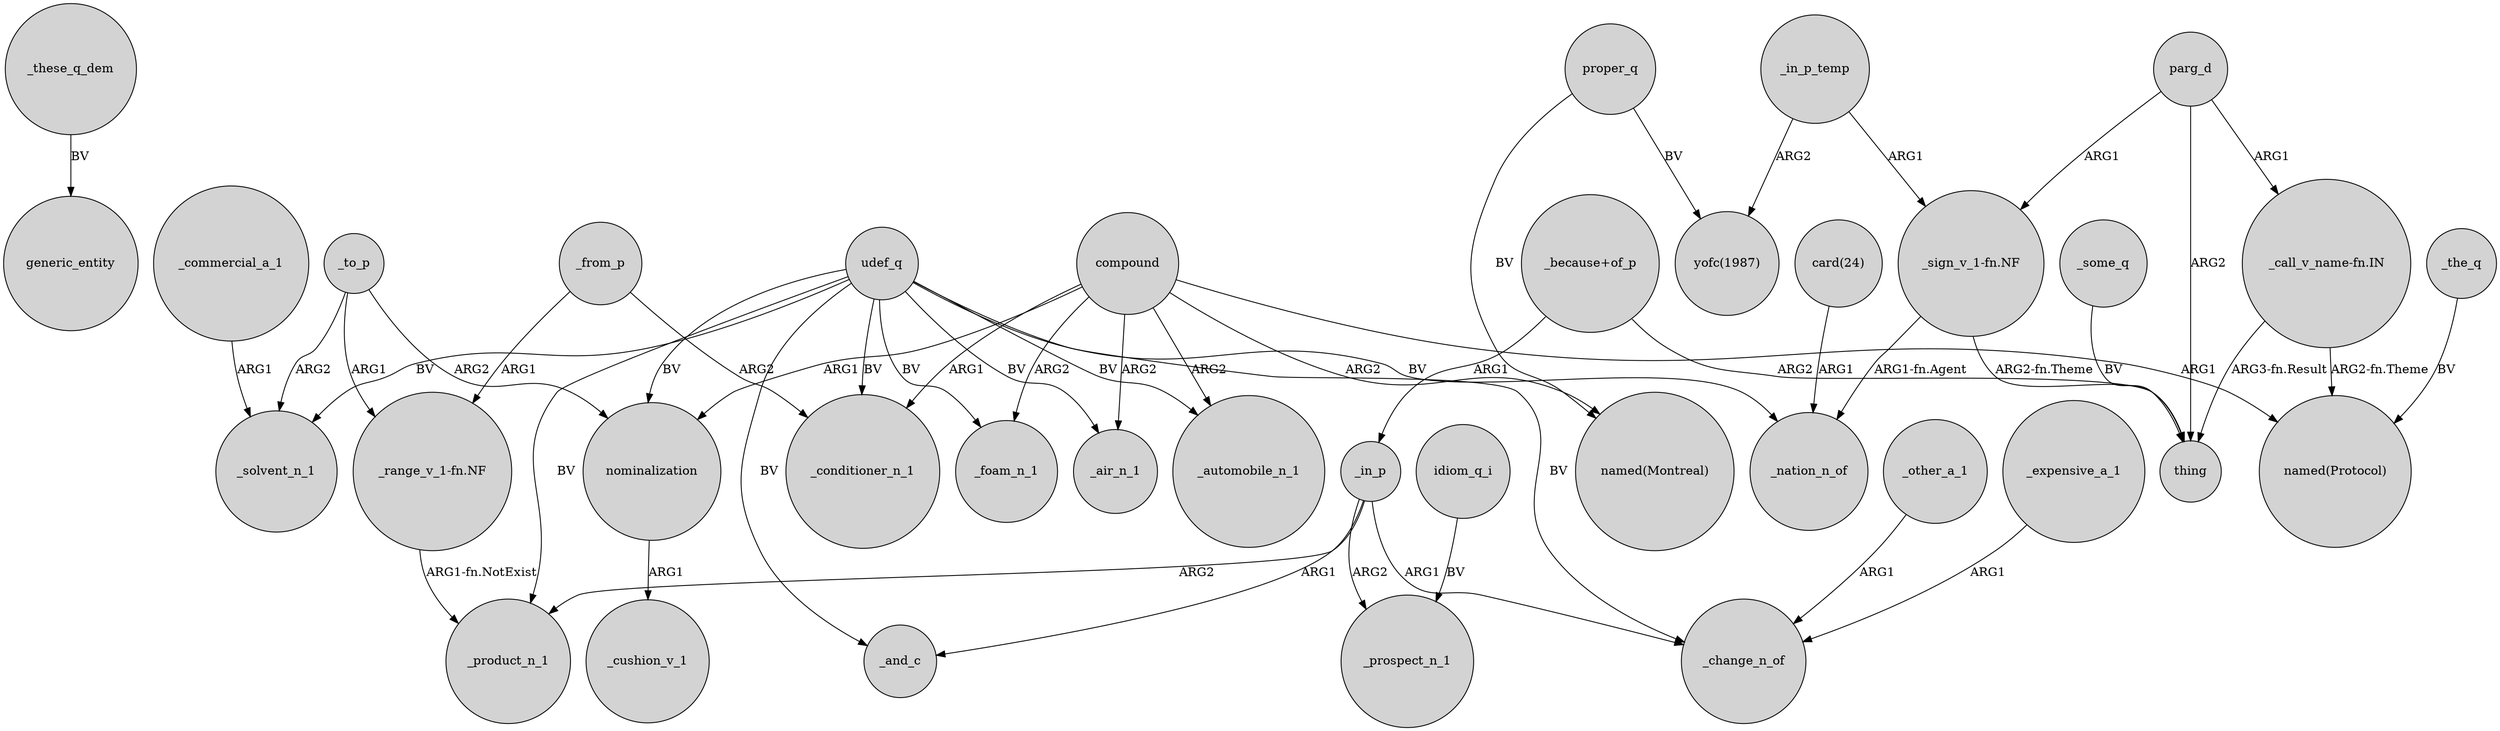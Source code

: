 digraph {
	node [shape=circle style=filled]
	_these_q_dem -> generic_entity [label=BV]
	udef_q -> _air_n_1 [label=BV]
	_in_p_temp -> "yofc(1987)" [label=ARG2]
	_in_p_temp -> "_sign_v_1-fn.NF" [label=ARG1]
	_some_q -> thing [label=BV]
	parg_d -> thing [label=ARG2]
	idiom_q_i -> _prospect_n_1 [label=BV]
	udef_q -> _automobile_n_1 [label=BV]
	nominalization -> _cushion_v_1 [label=ARG1]
	"_range_v_1-fn.NF" -> _product_n_1 [label="ARG1-fn.NotExist"]
	_in_p -> _product_n_1 [label=ARG2]
	_in_p -> _prospect_n_1 [label=ARG2]
	udef_q -> _conditioner_n_1 [label=BV]
	_to_p -> "_range_v_1-fn.NF" [label=ARG1]
	compound -> _foam_n_1 [label=ARG2]
	compound -> _conditioner_n_1 [label=ARG1]
	_the_q -> "named(Protocol)" [label=BV]
	udef_q -> _solvent_n_1 [label=BV]
	_other_a_1 -> _change_n_of [label=ARG1]
	_from_p -> _conditioner_n_1 [label=ARG2]
	_in_p -> _change_n_of [label=ARG1]
	parg_d -> "_call_v_name-fn.IN" [label=ARG1]
	"_call_v_name-fn.IN" -> thing [label="ARG3-fn.Result"]
	udef_q -> _change_n_of [label=BV]
	"_because+of_p" -> _in_p [label=ARG1]
	udef_q -> _foam_n_1 [label=BV]
	_commercial_a_1 -> _solvent_n_1 [label=ARG1]
	parg_d -> "_sign_v_1-fn.NF" [label=ARG1]
	compound -> _automobile_n_1 [label=ARG2]
	_to_p -> nominalization [label=ARG2]
	udef_q -> _nation_n_of [label=BV]
	proper_q -> "named(Montreal)" [label=BV]
	_in_p -> _and_c [label=ARG1]
	"_sign_v_1-fn.NF" -> thing [label="ARG2-fn.Theme"]
	_expensive_a_1 -> _change_n_of [label=ARG1]
	udef_q -> nominalization [label=BV]
	proper_q -> "yofc(1987)" [label=BV]
	compound -> _air_n_1 [label=ARG2]
	compound -> "named(Protocol)" [label=ARG1]
	udef_q -> _product_n_1 [label=BV]
	_to_p -> _solvent_n_1 [label=ARG2]
	"card(24)" -> _nation_n_of [label=ARG1]
	udef_q -> _and_c [label=BV]
	_from_p -> "_range_v_1-fn.NF" [label=ARG1]
	"_because+of_p" -> thing [label=ARG2]
	compound -> nominalization [label=ARG1]
	compound -> "named(Montreal)" [label=ARG2]
	"_call_v_name-fn.IN" -> "named(Protocol)" [label="ARG2-fn.Theme"]
	"_sign_v_1-fn.NF" -> _nation_n_of [label="ARG1-fn.Agent"]
}
